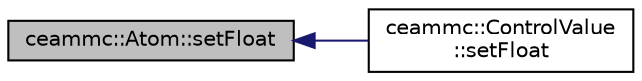 digraph "ceammc::Atom::setFloat"
{
  edge [fontname="Helvetica",fontsize="10",labelfontname="Helvetica",labelfontsize="10"];
  node [fontname="Helvetica",fontsize="10",shape=record];
  rankdir="LR";
  Node1 [label="ceammc::Atom::setFloat",height=0.2,width=0.4,color="black", fillcolor="grey75", style="filled" fontcolor="black"];
  Node1 -> Node2 [dir="back",color="midnightblue",fontsize="10",style="solid",fontname="Helvetica"];
  Node2 [label="ceammc::ControlValue\l::setFloat",height=0.2,width=0.4,color="black", fillcolor="white", style="filled",URL="$classceammc_1_1_control_value.html#a355594f0f1f5034b0ad070bbe3a51a22"];
}
